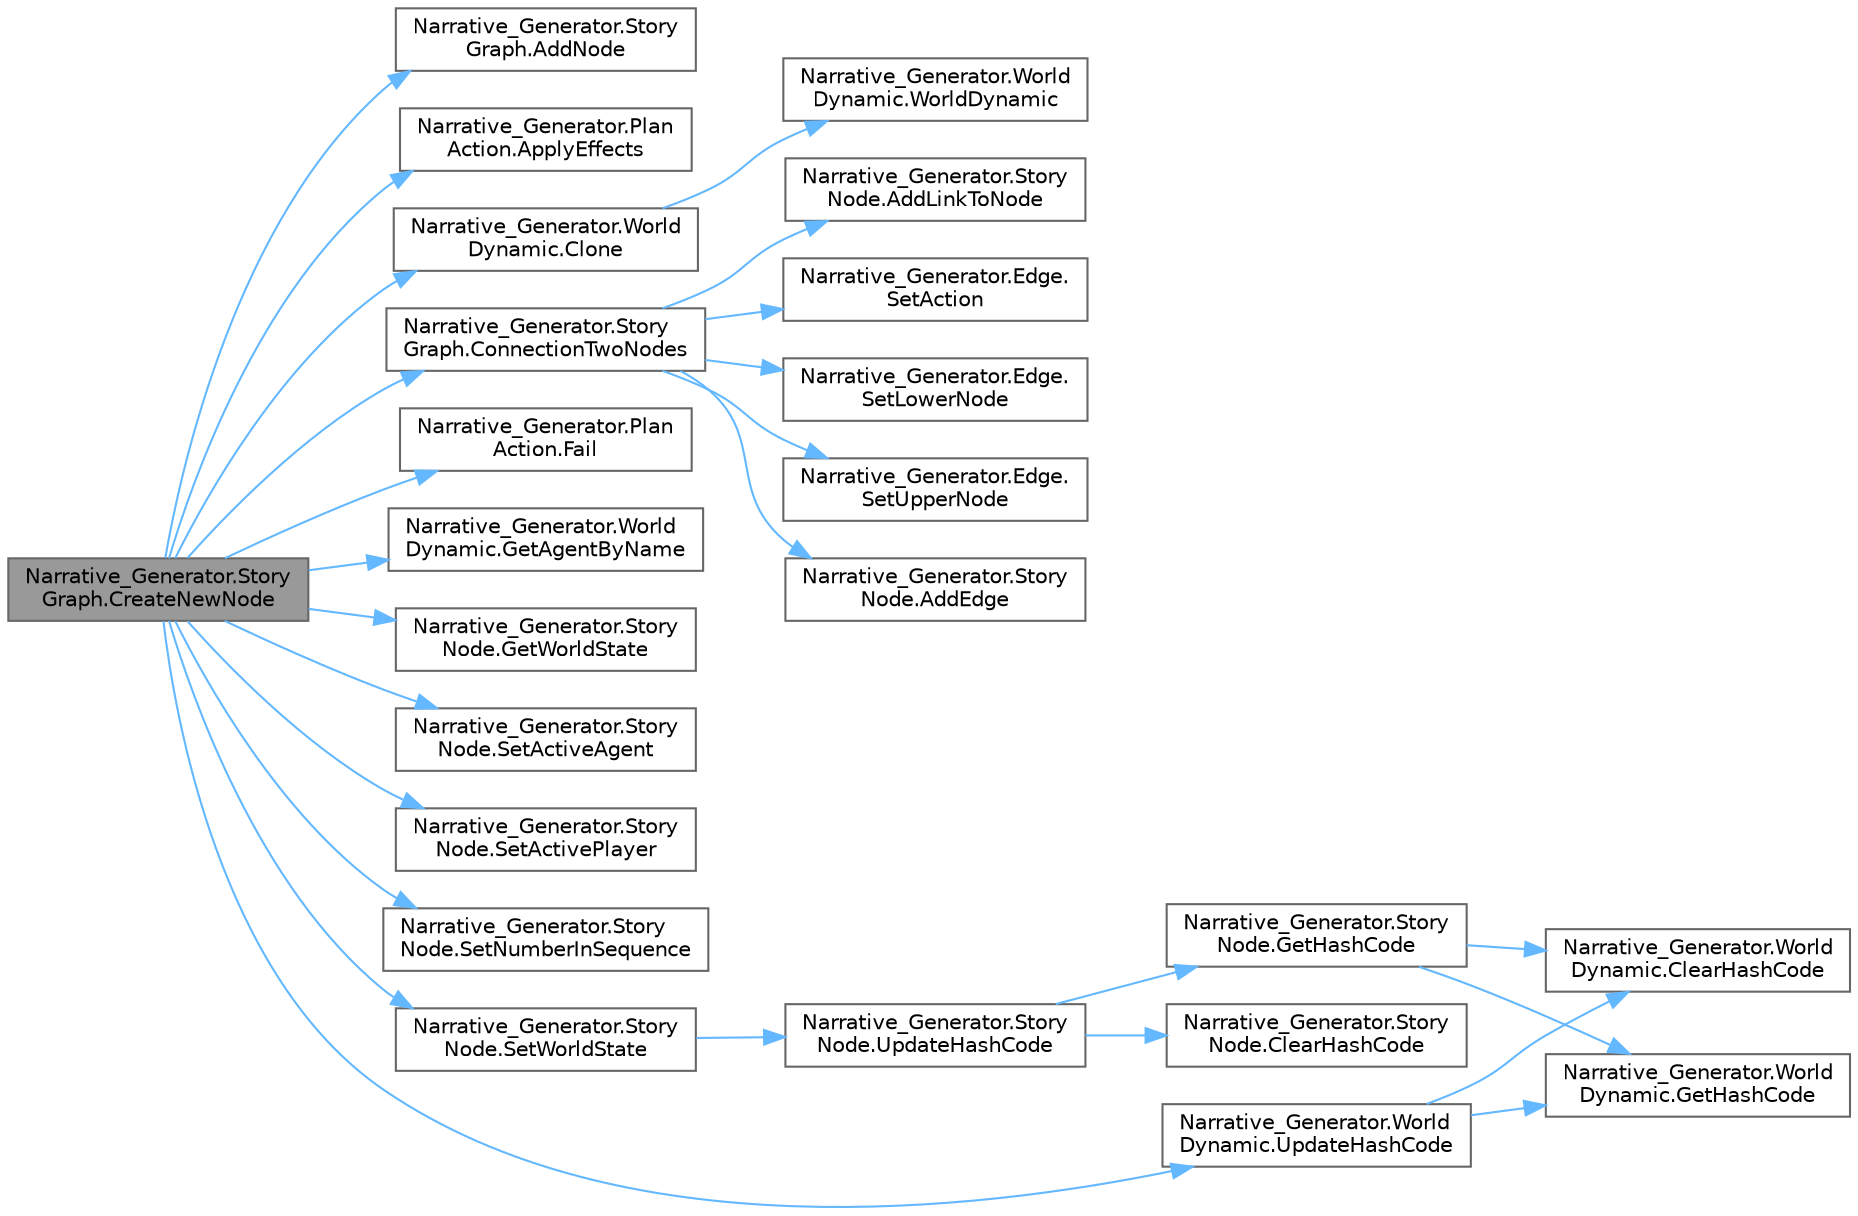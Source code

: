 digraph "Narrative_Generator.StoryGraph.CreateNewNode"
{
 // LATEX_PDF_SIZE
  bgcolor="transparent";
  edge [fontname=Helvetica,fontsize=10,labelfontname=Helvetica,labelfontsize=10];
  node [fontname=Helvetica,fontsize=10,shape=box,height=0.2,width=0.4];
  rankdir="LR";
  Node1 [label="Narrative_Generator.Story\lGraph.CreateNewNode",height=0.2,width=0.4,color="gray40", fillcolor="grey60", style="filled", fontcolor="black",tooltip="Create a new node for the storygraph and inserts it."];
  Node1 -> Node2 [color="steelblue1",style="solid"];
  Node2 [label="Narrative_Generator.Story\lGraph.AddNode",height=0.2,width=0.4,color="grey40", fillcolor="white", style="filled",URL="$class_narrative___generator_1_1_story_graph.html#ae385d927dff633e65abe67aac889ad68",tooltip="Adds a node to the list of nodes in the story graph."];
  Node1 -> Node3 [color="steelblue1",style="solid"];
  Node3 [label="Narrative_Generator.Plan\lAction.ApplyEffects",height=0.2,width=0.4,color="grey40", fillcolor="white", style="filled",URL="$class_narrative___generator_1_1_plan_action.html#ab063bdf4f0f093c205f424cbe4523943",tooltip="An abstract method for applying changes defined by an action to the current state of the storyworld."];
  Node1 -> Node4 [color="steelblue1",style="solid"];
  Node4 [label="Narrative_Generator.World\lDynamic.Clone",height=0.2,width=0.4,color="grey40", fillcolor="white", style="filled",URL="$class_narrative___generator_1_1_world_dynamic.html#ab9b01377b7edd3dce12d65b8af313d01",tooltip="Method for cloning an WorldDynamic instance."];
  Node4 -> Node5 [color="steelblue1",style="solid"];
  Node5 [label="Narrative_Generator.World\lDynamic.WorldDynamic",height=0.2,width=0.4,color="grey40", fillcolor="white", style="filled",URL="$class_narrative___generator_1_1_world_dynamic.html#af85b19236d5e9562df3f62550eca7176",tooltip="Constructor without parameters."];
  Node1 -> Node6 [color="steelblue1",style="solid"];
  Node6 [label="Narrative_Generator.Story\lGraph.ConnectionTwoNodes",height=0.2,width=0.4,color="grey40", fillcolor="white", style="filled",URL="$class_narrative___generator_1_1_story_graph.html#aac30f4c600fea31417ddf8b0243449b0",tooltip="Connects two specified nodes with an edge."];
  Node6 -> Node7 [color="steelblue1",style="solid"];
  Node7 [label="Narrative_Generator.Story\lNode.AddEdge",height=0.2,width=0.4,color="grey40", fillcolor="white", style="filled",URL="$class_narrative___generator_1_1_story_node.html#a0a65add5dec78fa836cec82ba6cea413",tooltip="Adds the specified edge to the list of edges connected to this node."];
  Node6 -> Node8 [color="steelblue1",style="solid"];
  Node8 [label="Narrative_Generator.Story\lNode.AddLinkToNode",height=0.2,width=0.4,color="grey40", fillcolor="white", style="filled",URL="$class_narrative___generator_1_1_story_node.html#a6da2821e1cf905da08707fda5a37e865",tooltip="Adds a link between this node and the specified node."];
  Node6 -> Node9 [color="steelblue1",style="solid"];
  Node9 [label="Narrative_Generator.Edge.\lSetAction",height=0.2,width=0.4,color="grey40", fillcolor="white", style="filled",URL="$class_narrative___generator_1_1_edge.html#a625fa4798706d61e614fb566fd0edfa8",tooltip="This method allows assign an action to this edge."];
  Node6 -> Node10 [color="steelblue1",style="solid"];
  Node10 [label="Narrative_Generator.Edge.\lSetLowerNode",height=0.2,width=0.4,color="grey40", fillcolor="white", style="filled",URL="$class_narrative___generator_1_1_edge.html#aea254584cdf3cba13fff7dec93d815d1",tooltip="This method allows assign a node to the bottom vertex of an edge (incoming, later in time)."];
  Node6 -> Node11 [color="steelblue1",style="solid"];
  Node11 [label="Narrative_Generator.Edge.\lSetUpperNode",height=0.2,width=0.4,color="grey40", fillcolor="white", style="filled",URL="$class_narrative___generator_1_1_edge.html#a333fc7e422c6c51818a933d53fcc1f37",tooltip="This method allows assign a node for the top vertex of an edge (outgoing, earlier in time)."];
  Node1 -> Node12 [color="steelblue1",style="solid"];
  Node12 [label="Narrative_Generator.Plan\lAction.Fail",height=0.2,width=0.4,color="grey40", fillcolor="white", style="filled",URL="$class_narrative___generator_1_1_plan_action.html#aeef93553ad0b2818f98f300d071894b8",tooltip="An abstract method for defining behavior if the result of an action fails."];
  Node1 -> Node13 [color="steelblue1",style="solid"];
  Node13 [label="Narrative_Generator.World\lDynamic.GetAgentByName",height=0.2,width=0.4,color="grey40", fillcolor="white", style="filled",URL="$class_narrative___generator_1_1_world_dynamic.html#a9f88b0e9a4ab518930e6041610402747",tooltip="Returns the first founded agent with the specified name."];
  Node1 -> Node14 [color="steelblue1",style="solid"];
  Node14 [label="Narrative_Generator.Story\lNode.GetWorldState",height=0.2,width=0.4,color="grey40", fillcolor="white", style="filled",URL="$class_narrative___generator_1_1_story_node.html#ab3e318148d1f96d599db8611347b42fb",tooltip="Returns the storyworld state stored by the node."];
  Node1 -> Node15 [color="steelblue1",style="solid"];
  Node15 [label="Narrative_Generator.Story\lNode.SetActiveAgent",height=0.2,width=0.4,color="grey40", fillcolor="white", style="filled",URL="$class_narrative___generator_1_1_story_node.html#a6cf0c2aad06c1b33f727908a7d49e943",tooltip="Sets the active agent to the state maintained by this node."];
  Node1 -> Node16 [color="steelblue1",style="solid"];
  Node16 [label="Narrative_Generator.Story\lNode.SetActivePlayer",height=0.2,width=0.4,color="grey40", fillcolor="white", style="filled",URL="$class_narrative___generator_1_1_story_node.html#a5f22f22845e931c184f1803c313914ac",tooltip="Sets whether the player takes an action in the state stored by this node or not."];
  Node1 -> Node17 [color="steelblue1",style="solid"];
  Node17 [label="Narrative_Generator.Story\lNode.SetNumberInSequence",height=0.2,width=0.4,color="grey40", fillcolor="white", style="filled",URL="$class_narrative___generator_1_1_story_node.html#a24bce72b6e59bf435415b2c686532254",tooltip="Sets the sequence number of this node."];
  Node1 -> Node18 [color="steelblue1",style="solid"];
  Node18 [label="Narrative_Generator.Story\lNode.SetWorldState",height=0.2,width=0.4,color="grey40", fillcolor="white", style="filled",URL="$class_narrative___generator_1_1_story_node.html#afb0ce5994eb99b882177822a904566fa",tooltip="Sets the storyworld state stored by the node."];
  Node18 -> Node19 [color="steelblue1",style="solid"];
  Node19 [label="Narrative_Generator.Story\lNode.UpdateHashCode",height=0.2,width=0.4,color="grey40", fillcolor="white", style="filled",URL="$class_narrative___generator_1_1_story_node.html#a832d4cb2c049b8a65cc276ad4c504152",tooltip="Updates (refresh) the current hash code value."];
  Node19 -> Node20 [color="steelblue1",style="solid"];
  Node20 [label="Narrative_Generator.Story\lNode.ClearHashCode",height=0.2,width=0.4,color="grey40", fillcolor="white", style="filled",URL="$class_narrative___generator_1_1_story_node.html#a31e5f4b58da0490f7d565dce4530b123",tooltip="Clears the current hash code value."];
  Node19 -> Node21 [color="steelblue1",style="solid"];
  Node21 [label="Narrative_Generator.Story\lNode.GetHashCode",height=0.2,width=0.4,color="grey40", fillcolor="white", style="filled",URL="$class_narrative___generator_1_1_story_node.html#a530455ede80b5edd4a0636fe04eebeaf",tooltip="Calculates and returns the hash code of this instance of the StoryNode."];
  Node21 -> Node22 [color="steelblue1",style="solid"];
  Node22 [label="Narrative_Generator.World\lDynamic.ClearHashCode",height=0.2,width=0.4,color="grey40", fillcolor="white", style="filled",URL="$class_narrative___generator_1_1_world_dynamic.html#a09e69ba75f8c366973719ff2909d36b1",tooltip="Clears the current hash code value."];
  Node21 -> Node23 [color="steelblue1",style="solid"];
  Node23 [label="Narrative_Generator.World\lDynamic.GetHashCode",height=0.2,width=0.4,color="grey40", fillcolor="white", style="filled",URL="$class_narrative___generator_1_1_world_dynamic.html#aebfe541cb9cba87220afdc0b6e7da30b",tooltip="Calculates and returns the hash code of this instance of the WorldDynamic."];
  Node1 -> Node24 [color="steelblue1",style="solid"];
  Node24 [label="Narrative_Generator.World\lDynamic.UpdateHashCode",height=0.2,width=0.4,color="grey40", fillcolor="white", style="filled",URL="$class_narrative___generator_1_1_world_dynamic.html#a14ee6a0a9695ebd179d4c378a63fffdc",tooltip="Updates (refresh) the current hash code value."];
  Node24 -> Node22 [color="steelblue1",style="solid"];
  Node24 -> Node23 [color="steelblue1",style="solid"];
}
